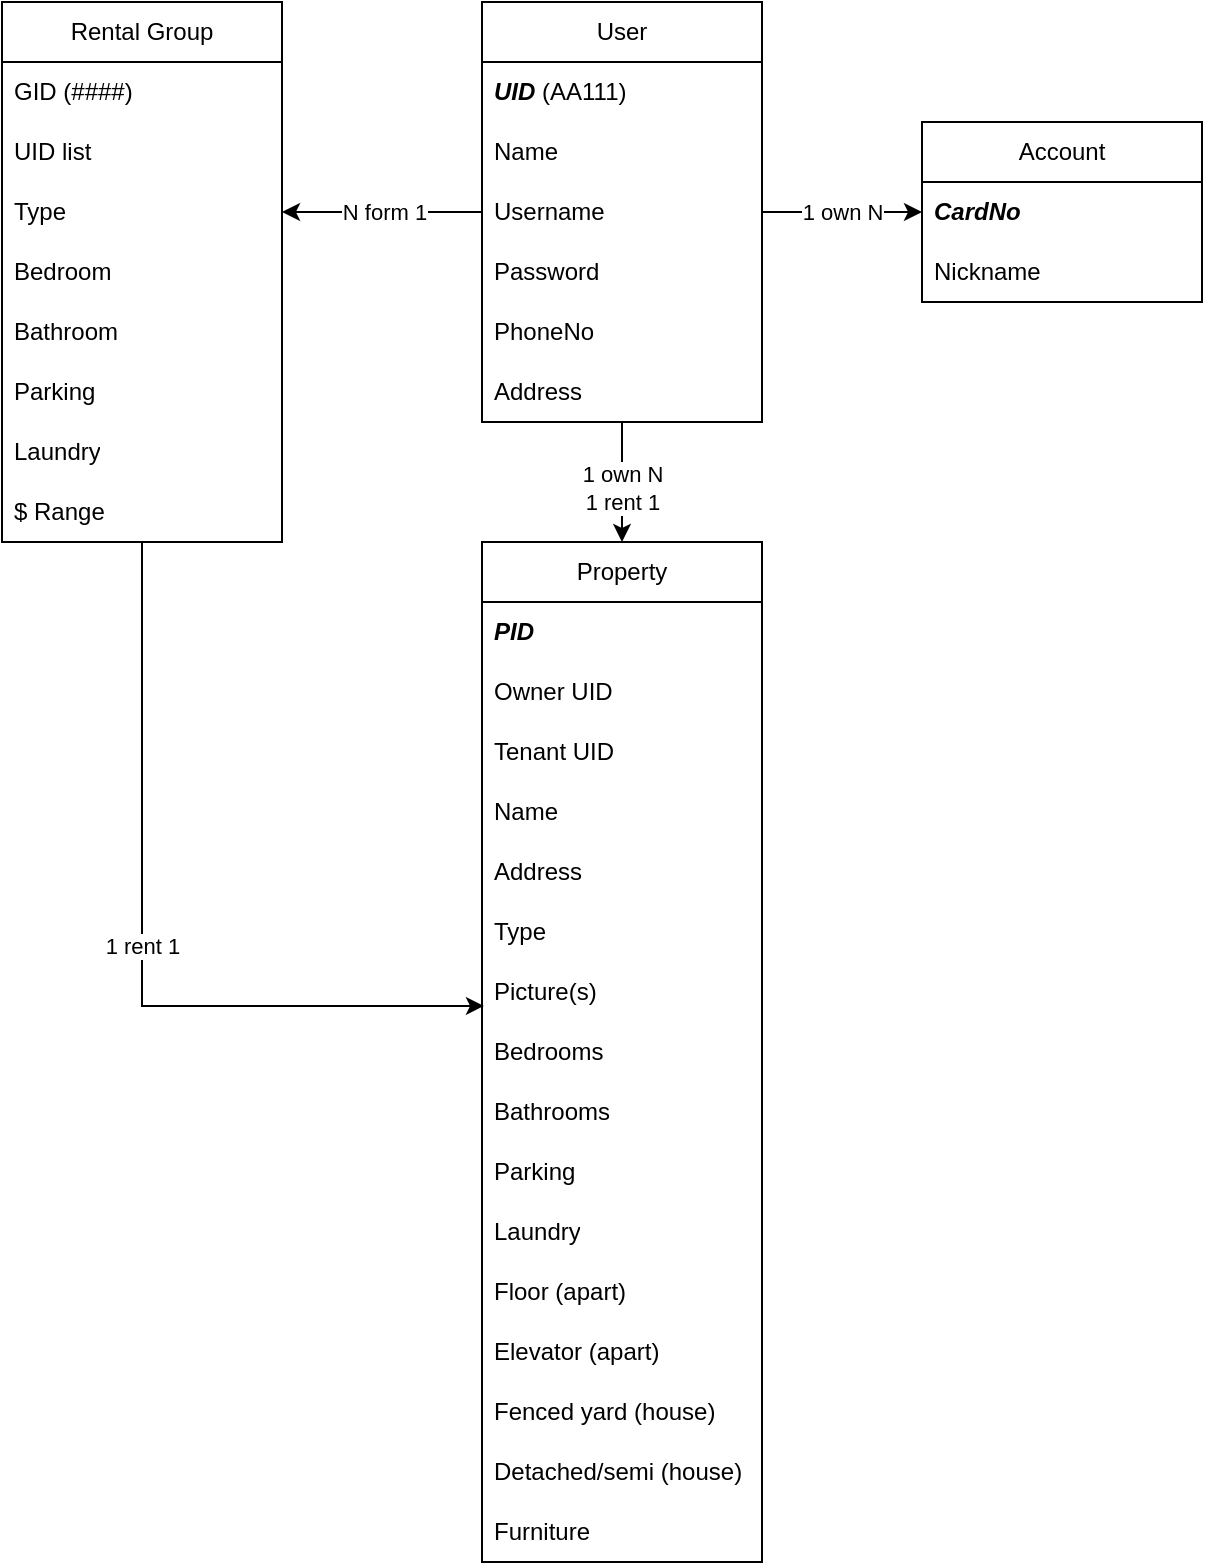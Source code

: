 <mxfile version="22.1.18" type="github">
  <diagram id="C5RBs43oDa-KdzZeNtuy" name="Page-1">
    <mxGraphModel dx="794" dy="413" grid="1" gridSize="10" guides="1" tooltips="1" connect="1" arrows="1" fold="1" page="1" pageScale="1" pageWidth="827" pageHeight="1169" math="0" shadow="0">
      <root>
        <mxCell id="WIyWlLk6GJQsqaUBKTNV-0" />
        <mxCell id="WIyWlLk6GJQsqaUBKTNV-1" parent="WIyWlLk6GJQsqaUBKTNV-0" />
        <mxCell id="_iqlYlecqy5unlglw5hI-12" value="1 own N" style="edgeStyle=orthogonalEdgeStyle;rounded=0;orthogonalLoop=1;jettySize=auto;html=1;entryX=0;entryY=0.5;entryDx=0;entryDy=0;" edge="1" parent="WIyWlLk6GJQsqaUBKTNV-1" source="_iqlYlecqy5unlglw5hI-2" target="_iqlYlecqy5unlglw5hI-8">
          <mxGeometry relative="1" as="geometry">
            <mxPoint x="490" y="285" as="targetPoint" />
          </mxGeometry>
        </mxCell>
        <mxCell id="_iqlYlecqy5unlglw5hI-17" style="edgeStyle=orthogonalEdgeStyle;rounded=0;orthogonalLoop=1;jettySize=auto;html=1;entryX=0.5;entryY=0;entryDx=0;entryDy=0;" edge="1" parent="WIyWlLk6GJQsqaUBKTNV-1" source="_iqlYlecqy5unlglw5hI-2" target="_iqlYlecqy5unlglw5hI-13">
          <mxGeometry relative="1" as="geometry" />
        </mxCell>
        <mxCell id="lewGBKHHSk3XJpXt-q_e-0" value="1 own N&lt;br&gt;1 rent 1" style="edgeLabel;html=1;align=center;verticalAlign=middle;resizable=0;points=[];" connectable="0" vertex="1" parent="_iqlYlecqy5unlglw5hI-17">
          <mxGeometry x="-0.28" y="1" relative="1" as="geometry">
            <mxPoint x="-1" y="11" as="offset" />
          </mxGeometry>
        </mxCell>
        <mxCell id="_iqlYlecqy5unlglw5hI-2" value="User" style="swimlane;fontStyle=0;childLayout=stackLayout;horizontal=1;startSize=30;horizontalStack=0;resizeParent=1;resizeParentMax=0;resizeLast=0;collapsible=1;marginBottom=0;whiteSpace=wrap;html=1;" vertex="1" parent="WIyWlLk6GJQsqaUBKTNV-1">
          <mxGeometry x="260" y="210" width="140" height="210" as="geometry" />
        </mxCell>
        <mxCell id="_iqlYlecqy5unlglw5hI-3" value="&lt;i&gt;&lt;b&gt;UID&lt;/b&gt;&lt;/i&gt; (AA111)" style="text;strokeColor=none;fillColor=none;align=left;verticalAlign=middle;spacingLeft=4;spacingRight=4;overflow=hidden;points=[[0,0.5],[1,0.5]];portConstraint=eastwest;rotatable=0;whiteSpace=wrap;html=1;" vertex="1" parent="_iqlYlecqy5unlglw5hI-2">
          <mxGeometry y="30" width="140" height="30" as="geometry" />
        </mxCell>
        <mxCell id="_iqlYlecqy5unlglw5hI-4" value="Name" style="text;strokeColor=none;fillColor=none;align=left;verticalAlign=middle;spacingLeft=4;spacingRight=4;overflow=hidden;points=[[0,0.5],[1,0.5]];portConstraint=eastwest;rotatable=0;whiteSpace=wrap;html=1;" vertex="1" parent="_iqlYlecqy5unlglw5hI-2">
          <mxGeometry y="60" width="140" height="30" as="geometry" />
        </mxCell>
        <mxCell id="_iqlYlecqy5unlglw5hI-23" value="Username" style="text;strokeColor=none;fillColor=none;align=left;verticalAlign=middle;spacingLeft=4;spacingRight=4;overflow=hidden;points=[[0,0.5],[1,0.5]];portConstraint=eastwest;rotatable=0;whiteSpace=wrap;html=1;" vertex="1" parent="_iqlYlecqy5unlglw5hI-2">
          <mxGeometry y="90" width="140" height="30" as="geometry" />
        </mxCell>
        <mxCell id="_iqlYlecqy5unlglw5hI-24" value="Password" style="text;strokeColor=none;fillColor=none;align=left;verticalAlign=middle;spacingLeft=4;spacingRight=4;overflow=hidden;points=[[0,0.5],[1,0.5]];portConstraint=eastwest;rotatable=0;whiteSpace=wrap;html=1;" vertex="1" parent="_iqlYlecqy5unlglw5hI-2">
          <mxGeometry y="120" width="140" height="30" as="geometry" />
        </mxCell>
        <mxCell id="_iqlYlecqy5unlglw5hI-5" value="&lt;div&gt;PhoneNo&lt;/div&gt;" style="text;strokeColor=none;fillColor=none;align=left;verticalAlign=middle;spacingLeft=4;spacingRight=4;overflow=hidden;points=[[0,0.5],[1,0.5]];portConstraint=eastwest;rotatable=0;whiteSpace=wrap;html=1;" vertex="1" parent="_iqlYlecqy5unlglw5hI-2">
          <mxGeometry y="150" width="140" height="30" as="geometry" />
        </mxCell>
        <mxCell id="_iqlYlecqy5unlglw5hI-7" value="Address" style="text;strokeColor=none;fillColor=none;align=left;verticalAlign=middle;spacingLeft=4;spacingRight=4;overflow=hidden;points=[[0,0.5],[1,0.5]];portConstraint=eastwest;rotatable=0;whiteSpace=wrap;html=1;" vertex="1" parent="_iqlYlecqy5unlglw5hI-2">
          <mxGeometry y="180" width="140" height="30" as="geometry" />
        </mxCell>
        <mxCell id="_iqlYlecqy5unlglw5hI-8" value="Account" style="swimlane;fontStyle=0;childLayout=stackLayout;horizontal=1;startSize=30;horizontalStack=0;resizeParent=1;resizeParentMax=0;resizeLast=0;collapsible=1;marginBottom=0;whiteSpace=wrap;html=1;" vertex="1" parent="WIyWlLk6GJQsqaUBKTNV-1">
          <mxGeometry x="480" y="270" width="140" height="90" as="geometry" />
        </mxCell>
        <mxCell id="_iqlYlecqy5unlglw5hI-10" value="&lt;b&gt;&lt;i&gt;CardNo&lt;/i&gt;&lt;/b&gt;" style="text;strokeColor=none;fillColor=none;align=left;verticalAlign=middle;spacingLeft=4;spacingRight=4;overflow=hidden;points=[[0,0.5],[1,0.5]];portConstraint=eastwest;rotatable=0;whiteSpace=wrap;html=1;" vertex="1" parent="_iqlYlecqy5unlglw5hI-8">
          <mxGeometry y="30" width="140" height="30" as="geometry" />
        </mxCell>
        <mxCell id="_iqlYlecqy5unlglw5hI-33" value="Nickname" style="text;strokeColor=none;fillColor=none;align=left;verticalAlign=middle;spacingLeft=4;spacingRight=4;overflow=hidden;points=[[0,0.5],[1,0.5]];portConstraint=eastwest;rotatable=0;whiteSpace=wrap;html=1;" vertex="1" parent="_iqlYlecqy5unlglw5hI-8">
          <mxGeometry y="60" width="140" height="30" as="geometry" />
        </mxCell>
        <mxCell id="_iqlYlecqy5unlglw5hI-13" value="Property" style="swimlane;fontStyle=0;childLayout=stackLayout;horizontal=1;startSize=30;horizontalStack=0;resizeParent=1;resizeParentMax=0;resizeLast=0;collapsible=1;marginBottom=0;whiteSpace=wrap;html=1;" vertex="1" parent="WIyWlLk6GJQsqaUBKTNV-1">
          <mxGeometry x="260" y="480" width="140" height="510" as="geometry" />
        </mxCell>
        <mxCell id="_iqlYlecqy5unlglw5hI-14" value="&lt;b&gt;&lt;i&gt;PID&lt;/i&gt;&lt;/b&gt;" style="text;strokeColor=none;fillColor=none;align=left;verticalAlign=middle;spacingLeft=4;spacingRight=4;overflow=hidden;points=[[0,0.5],[1,0.5]];portConstraint=eastwest;rotatable=0;whiteSpace=wrap;html=1;" vertex="1" parent="_iqlYlecqy5unlglw5hI-13">
          <mxGeometry y="30" width="140" height="30" as="geometry" />
        </mxCell>
        <mxCell id="_iqlYlecqy5unlglw5hI-30" value="Owner UID" style="text;strokeColor=none;fillColor=none;align=left;verticalAlign=middle;spacingLeft=4;spacingRight=4;overflow=hidden;points=[[0,0.5],[1,0.5]];portConstraint=eastwest;rotatable=0;whiteSpace=wrap;html=1;" vertex="1" parent="_iqlYlecqy5unlglw5hI-13">
          <mxGeometry y="60" width="140" height="30" as="geometry" />
        </mxCell>
        <mxCell id="_iqlYlecqy5unlglw5hI-31" value="Tenant UID" style="text;strokeColor=none;fillColor=none;align=left;verticalAlign=middle;spacingLeft=4;spacingRight=4;overflow=hidden;points=[[0,0.5],[1,0.5]];portConstraint=eastwest;rotatable=0;whiteSpace=wrap;html=1;" vertex="1" parent="_iqlYlecqy5unlglw5hI-13">
          <mxGeometry y="90" width="140" height="30" as="geometry" />
        </mxCell>
        <mxCell id="_iqlYlecqy5unlglw5hI-32" value="Name" style="text;strokeColor=none;fillColor=none;align=left;verticalAlign=middle;spacingLeft=4;spacingRight=4;overflow=hidden;points=[[0,0.5],[1,0.5]];portConstraint=eastwest;rotatable=0;whiteSpace=wrap;html=1;" vertex="1" parent="_iqlYlecqy5unlglw5hI-13">
          <mxGeometry y="120" width="140" height="30" as="geometry" />
        </mxCell>
        <mxCell id="_iqlYlecqy5unlglw5hI-15" value="Address" style="text;strokeColor=none;fillColor=none;align=left;verticalAlign=middle;spacingLeft=4;spacingRight=4;overflow=hidden;points=[[0,0.5],[1,0.5]];portConstraint=eastwest;rotatable=0;whiteSpace=wrap;html=1;" vertex="1" parent="_iqlYlecqy5unlglw5hI-13">
          <mxGeometry y="150" width="140" height="30" as="geometry" />
        </mxCell>
        <mxCell id="_iqlYlecqy5unlglw5hI-19" value="Type" style="text;strokeColor=none;fillColor=none;align=left;verticalAlign=middle;spacingLeft=4;spacingRight=4;overflow=hidden;points=[[0,0.5],[1,0.5]];portConstraint=eastwest;rotatable=0;whiteSpace=wrap;html=1;" vertex="1" parent="_iqlYlecqy5unlglw5hI-13">
          <mxGeometry y="180" width="140" height="30" as="geometry" />
        </mxCell>
        <mxCell id="_iqlYlecqy5unlglw5hI-18" value="Picture(s)" style="text;strokeColor=none;fillColor=none;align=left;verticalAlign=middle;spacingLeft=4;spacingRight=4;overflow=hidden;points=[[0,0.5],[1,0.5]];portConstraint=eastwest;rotatable=0;whiteSpace=wrap;html=1;" vertex="1" parent="_iqlYlecqy5unlglw5hI-13">
          <mxGeometry y="210" width="140" height="30" as="geometry" />
        </mxCell>
        <mxCell id="_iqlYlecqy5unlglw5hI-16" value="Bedrooms" style="text;strokeColor=none;fillColor=none;align=left;verticalAlign=middle;spacingLeft=4;spacingRight=4;overflow=hidden;points=[[0,0.5],[1,0.5]];portConstraint=eastwest;rotatable=0;whiteSpace=wrap;html=1;" vertex="1" parent="_iqlYlecqy5unlglw5hI-13">
          <mxGeometry y="240" width="140" height="30" as="geometry" />
        </mxCell>
        <mxCell id="_iqlYlecqy5unlglw5hI-20" value="Bathrooms" style="text;strokeColor=none;fillColor=none;align=left;verticalAlign=middle;spacingLeft=4;spacingRight=4;overflow=hidden;points=[[0,0.5],[1,0.5]];portConstraint=eastwest;rotatable=0;whiteSpace=wrap;html=1;" vertex="1" parent="_iqlYlecqy5unlglw5hI-13">
          <mxGeometry y="270" width="140" height="30" as="geometry" />
        </mxCell>
        <mxCell id="_iqlYlecqy5unlglw5hI-21" value="Parking" style="text;strokeColor=none;fillColor=none;align=left;verticalAlign=middle;spacingLeft=4;spacingRight=4;overflow=hidden;points=[[0,0.5],[1,0.5]];portConstraint=eastwest;rotatable=0;whiteSpace=wrap;html=1;" vertex="1" parent="_iqlYlecqy5unlglw5hI-13">
          <mxGeometry y="300" width="140" height="30" as="geometry" />
        </mxCell>
        <mxCell id="_iqlYlecqy5unlglw5hI-22" value="Laundry" style="text;strokeColor=none;fillColor=none;align=left;verticalAlign=middle;spacingLeft=4;spacingRight=4;overflow=hidden;points=[[0,0.5],[1,0.5]];portConstraint=eastwest;rotatable=0;whiteSpace=wrap;html=1;" vertex="1" parent="_iqlYlecqy5unlglw5hI-13">
          <mxGeometry y="330" width="140" height="30" as="geometry" />
        </mxCell>
        <mxCell id="_iqlYlecqy5unlglw5hI-26" value="Floor (apart)" style="text;strokeColor=none;fillColor=none;align=left;verticalAlign=middle;spacingLeft=4;spacingRight=4;overflow=hidden;points=[[0,0.5],[1,0.5]];portConstraint=eastwest;rotatable=0;whiteSpace=wrap;html=1;" vertex="1" parent="_iqlYlecqy5unlglw5hI-13">
          <mxGeometry y="360" width="140" height="30" as="geometry" />
        </mxCell>
        <mxCell id="_iqlYlecqy5unlglw5hI-27" value="Elevator (apart)" style="text;strokeColor=none;fillColor=none;align=left;verticalAlign=middle;spacingLeft=4;spacingRight=4;overflow=hidden;points=[[0,0.5],[1,0.5]];portConstraint=eastwest;rotatable=0;whiteSpace=wrap;html=1;" vertex="1" parent="_iqlYlecqy5unlglw5hI-13">
          <mxGeometry y="390" width="140" height="30" as="geometry" />
        </mxCell>
        <mxCell id="_iqlYlecqy5unlglw5hI-25" value="Fenced yard (house)" style="text;strokeColor=none;fillColor=none;align=left;verticalAlign=middle;spacingLeft=4;spacingRight=4;overflow=hidden;points=[[0,0.5],[1,0.5]];portConstraint=eastwest;rotatable=0;whiteSpace=wrap;html=1;" vertex="1" parent="_iqlYlecqy5unlglw5hI-13">
          <mxGeometry y="420" width="140" height="30" as="geometry" />
        </mxCell>
        <mxCell id="_iqlYlecqy5unlglw5hI-28" value="Detached/semi (house)" style="text;strokeColor=none;fillColor=none;align=left;verticalAlign=middle;spacingLeft=4;spacingRight=4;overflow=hidden;points=[[0,0.5],[1,0.5]];portConstraint=eastwest;rotatable=0;whiteSpace=wrap;html=1;" vertex="1" parent="_iqlYlecqy5unlglw5hI-13">
          <mxGeometry y="450" width="140" height="30" as="geometry" />
        </mxCell>
        <mxCell id="_iqlYlecqy5unlglw5hI-29" value="Furniture" style="text;strokeColor=none;fillColor=none;align=left;verticalAlign=middle;spacingLeft=4;spacingRight=4;overflow=hidden;points=[[0,0.5],[1,0.5]];portConstraint=eastwest;rotatable=0;whiteSpace=wrap;html=1;" vertex="1" parent="_iqlYlecqy5unlglw5hI-13">
          <mxGeometry y="480" width="140" height="30" as="geometry" />
        </mxCell>
        <mxCell id="_iqlYlecqy5unlglw5hI-34" value="Rental Group" style="swimlane;fontStyle=0;childLayout=stackLayout;horizontal=1;startSize=30;horizontalStack=0;resizeParent=1;resizeParentMax=0;resizeLast=0;collapsible=1;marginBottom=0;whiteSpace=wrap;html=1;" vertex="1" parent="WIyWlLk6GJQsqaUBKTNV-1">
          <mxGeometry x="20" y="210" width="140" height="270" as="geometry" />
        </mxCell>
        <mxCell id="_iqlYlecqy5unlglw5hI-35" value="GID (####)" style="text;strokeColor=none;fillColor=none;align=left;verticalAlign=middle;spacingLeft=4;spacingRight=4;overflow=hidden;points=[[0,0.5],[1,0.5]];portConstraint=eastwest;rotatable=0;whiteSpace=wrap;html=1;" vertex="1" parent="_iqlYlecqy5unlglw5hI-34">
          <mxGeometry y="30" width="140" height="30" as="geometry" />
        </mxCell>
        <mxCell id="_iqlYlecqy5unlglw5hI-36" value="UID list" style="text;strokeColor=none;fillColor=none;align=left;verticalAlign=middle;spacingLeft=4;spacingRight=4;overflow=hidden;points=[[0,0.5],[1,0.5]];portConstraint=eastwest;rotatable=0;whiteSpace=wrap;html=1;" vertex="1" parent="_iqlYlecqy5unlglw5hI-34">
          <mxGeometry y="60" width="140" height="30" as="geometry" />
        </mxCell>
        <mxCell id="_iqlYlecqy5unlglw5hI-37" value="Type" style="text;strokeColor=none;fillColor=none;align=left;verticalAlign=middle;spacingLeft=4;spacingRight=4;overflow=hidden;points=[[0,0.5],[1,0.5]];portConstraint=eastwest;rotatable=0;whiteSpace=wrap;html=1;" vertex="1" parent="_iqlYlecqy5unlglw5hI-34">
          <mxGeometry y="90" width="140" height="30" as="geometry" />
        </mxCell>
        <mxCell id="_iqlYlecqy5unlglw5hI-38" value="Bedroom" style="text;strokeColor=none;fillColor=none;align=left;verticalAlign=middle;spacingLeft=4;spacingRight=4;overflow=hidden;points=[[0,0.5],[1,0.5]];portConstraint=eastwest;rotatable=0;whiteSpace=wrap;html=1;" vertex="1" parent="_iqlYlecqy5unlglw5hI-34">
          <mxGeometry y="120" width="140" height="30" as="geometry" />
        </mxCell>
        <mxCell id="_iqlYlecqy5unlglw5hI-39" value="Bathroom" style="text;strokeColor=none;fillColor=none;align=left;verticalAlign=middle;spacingLeft=4;spacingRight=4;overflow=hidden;points=[[0,0.5],[1,0.5]];portConstraint=eastwest;rotatable=0;whiteSpace=wrap;html=1;" vertex="1" parent="_iqlYlecqy5unlglw5hI-34">
          <mxGeometry y="150" width="140" height="30" as="geometry" />
        </mxCell>
        <mxCell id="_iqlYlecqy5unlglw5hI-42" value="Parking" style="text;strokeColor=none;fillColor=none;align=left;verticalAlign=middle;spacingLeft=4;spacingRight=4;overflow=hidden;points=[[0,0.5],[1,0.5]];portConstraint=eastwest;rotatable=0;whiteSpace=wrap;html=1;" vertex="1" parent="_iqlYlecqy5unlglw5hI-34">
          <mxGeometry y="180" width="140" height="30" as="geometry" />
        </mxCell>
        <mxCell id="_iqlYlecqy5unlglw5hI-43" value="Laundry" style="text;strokeColor=none;fillColor=none;align=left;verticalAlign=middle;spacingLeft=4;spacingRight=4;overflow=hidden;points=[[0,0.5],[1,0.5]];portConstraint=eastwest;rotatable=0;whiteSpace=wrap;html=1;" vertex="1" parent="_iqlYlecqy5unlglw5hI-34">
          <mxGeometry y="210" width="140" height="30" as="geometry" />
        </mxCell>
        <mxCell id="_iqlYlecqy5unlglw5hI-44" value="$ Range" style="text;strokeColor=none;fillColor=none;align=left;verticalAlign=middle;spacingLeft=4;spacingRight=4;overflow=hidden;points=[[0,0.5],[1,0.5]];portConstraint=eastwest;rotatable=0;whiteSpace=wrap;html=1;" vertex="1" parent="_iqlYlecqy5unlglw5hI-34">
          <mxGeometry y="240" width="140" height="30" as="geometry" />
        </mxCell>
        <mxCell id="_iqlYlecqy5unlglw5hI-40" style="edgeStyle=orthogonalEdgeStyle;rounded=0;orthogonalLoop=1;jettySize=auto;html=1;entryX=1;entryY=0.5;entryDx=0;entryDy=0;" edge="1" parent="WIyWlLk6GJQsqaUBKTNV-1" source="_iqlYlecqy5unlglw5hI-23" target="_iqlYlecqy5unlglw5hI-37">
          <mxGeometry relative="1" as="geometry">
            <mxPoint x="200" y="315" as="targetPoint" />
          </mxGeometry>
        </mxCell>
        <mxCell id="_iqlYlecqy5unlglw5hI-41" value="N form 1" style="edgeLabel;html=1;align=center;verticalAlign=middle;resizable=0;points=[];" vertex="1" connectable="0" parent="_iqlYlecqy5unlglw5hI-40">
          <mxGeometry x="-0.306" y="1" relative="1" as="geometry">
            <mxPoint x="-15" y="-1" as="offset" />
          </mxGeometry>
        </mxCell>
        <mxCell id="_iqlYlecqy5unlglw5hI-45" value="1 rent 1" style="edgeStyle=orthogonalEdgeStyle;rounded=0;orthogonalLoop=1;jettySize=auto;html=1;entryX=0.007;entryY=0.733;entryDx=0;entryDy=0;entryPerimeter=0;" edge="1" parent="WIyWlLk6GJQsqaUBKTNV-1" source="_iqlYlecqy5unlglw5hI-34" target="_iqlYlecqy5unlglw5hI-18">
          <mxGeometry relative="1" as="geometry" />
        </mxCell>
      </root>
    </mxGraphModel>
  </diagram>
</mxfile>
